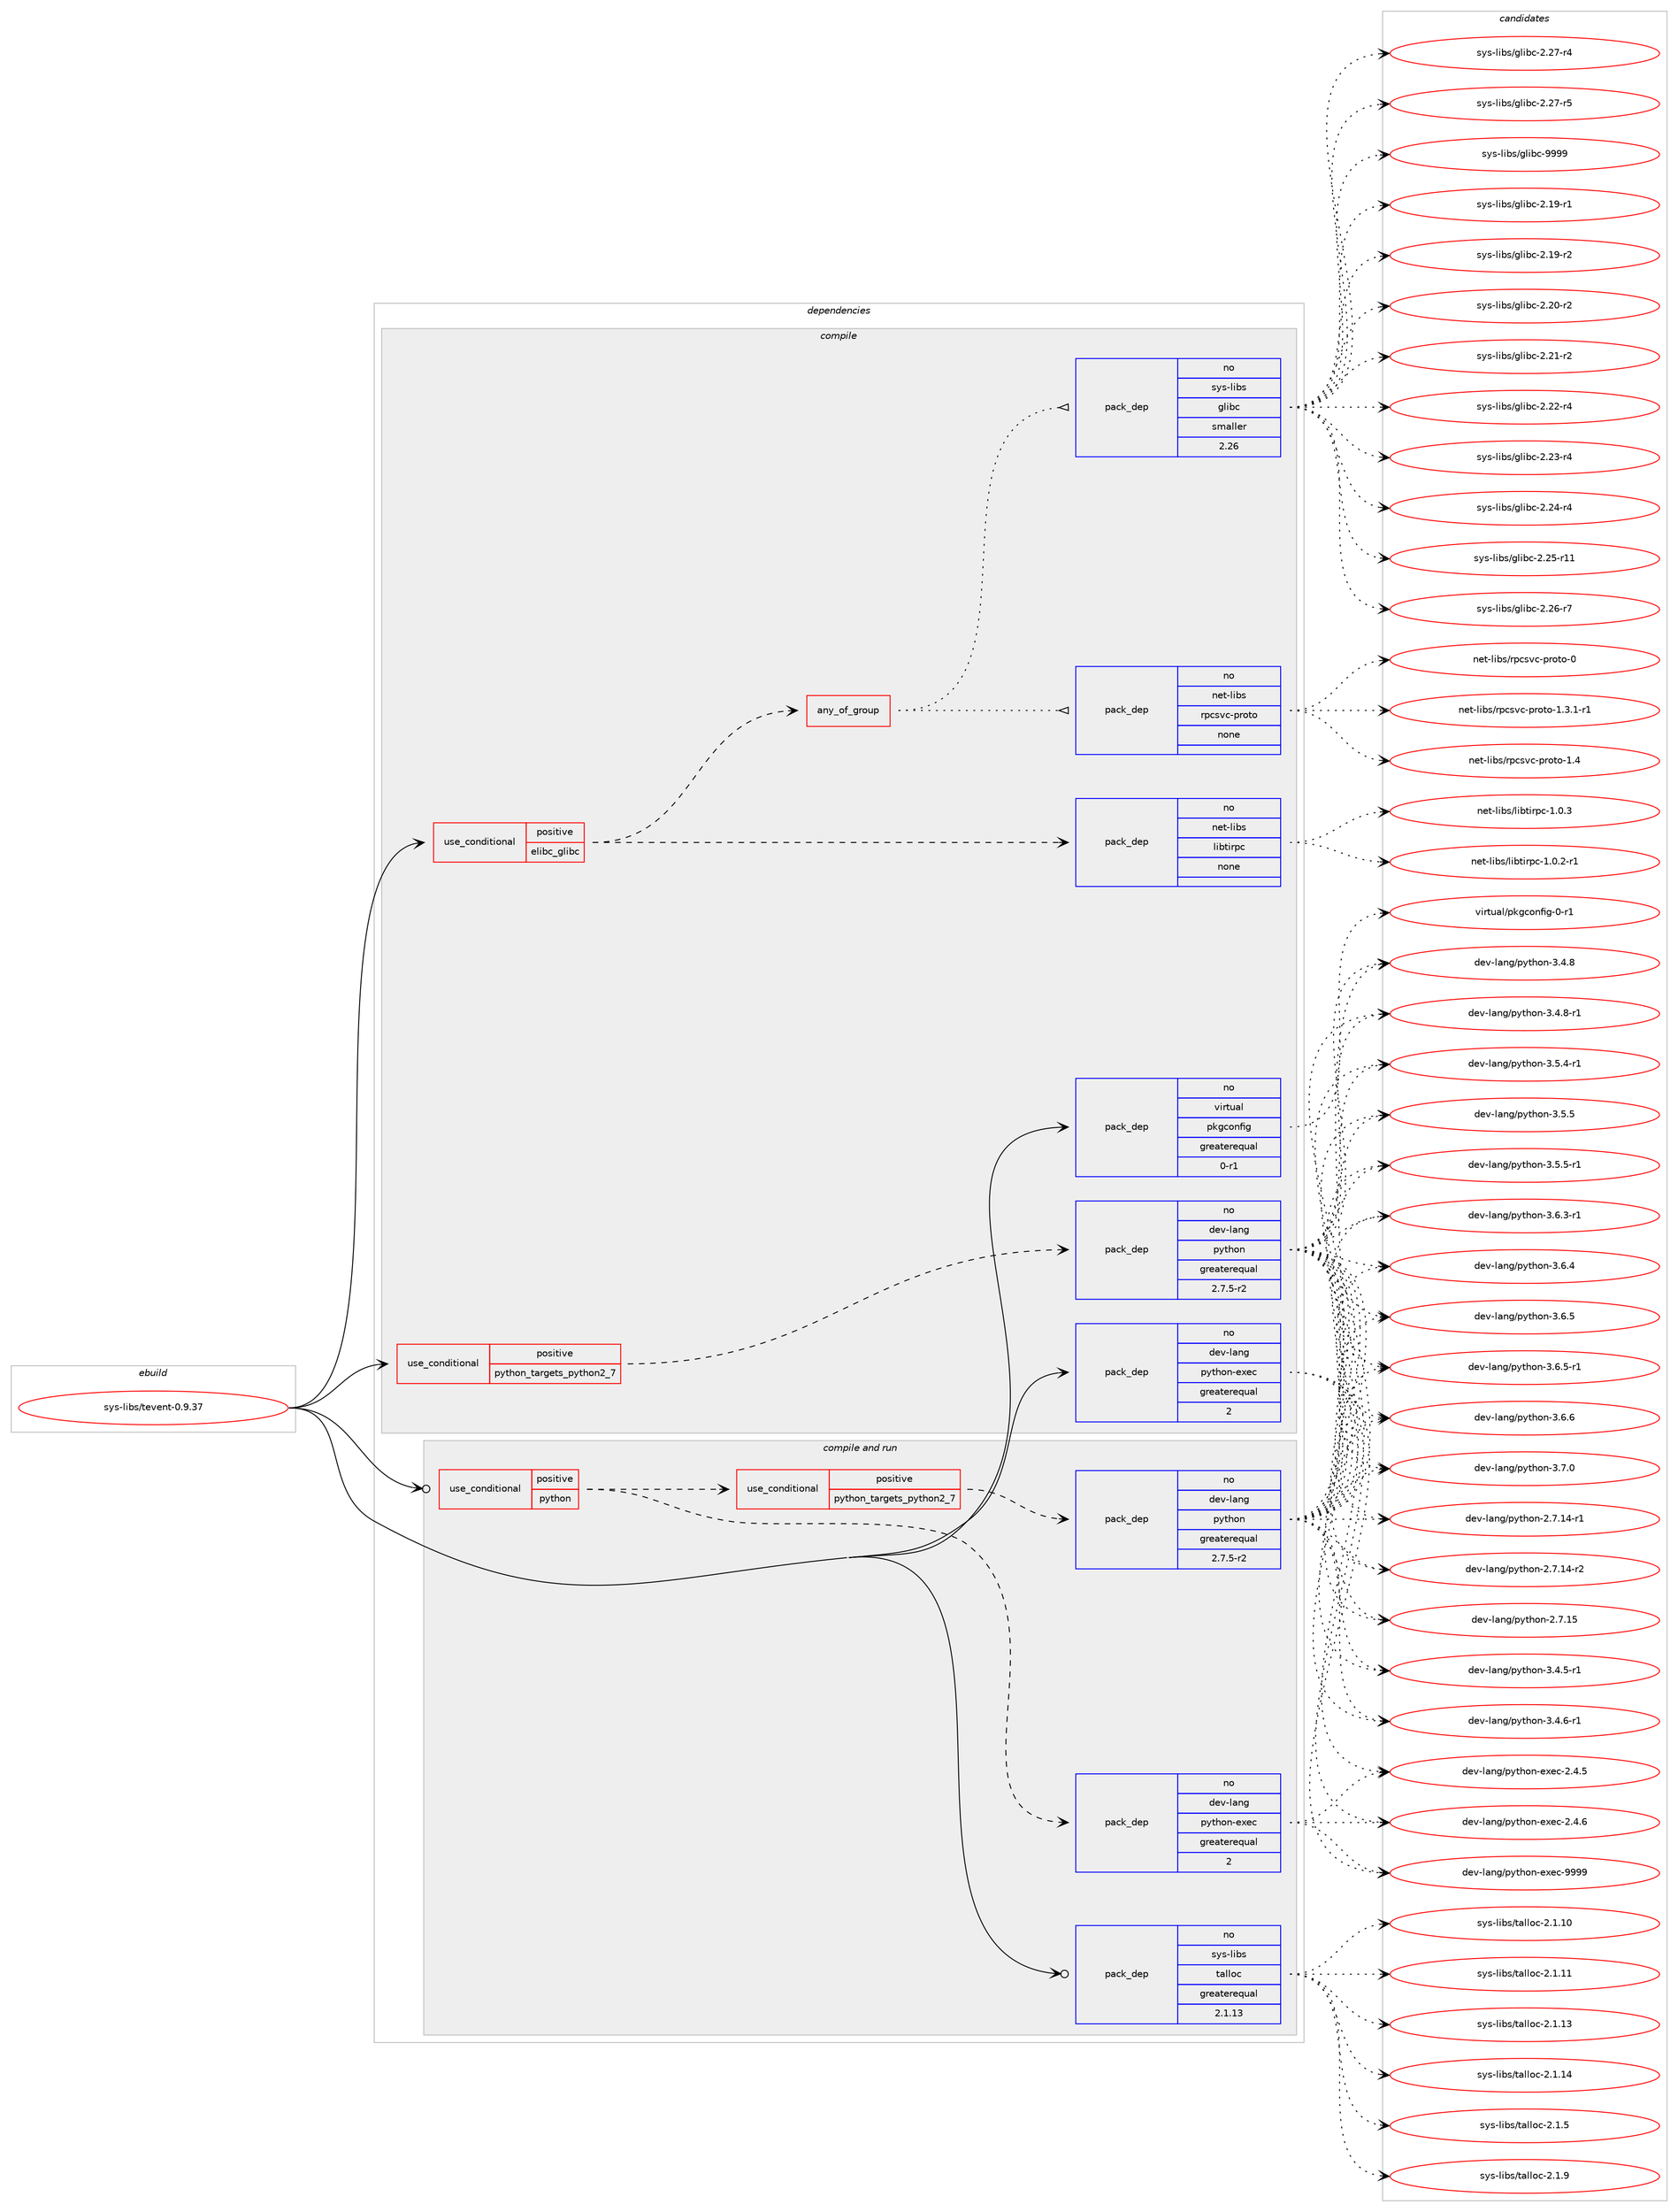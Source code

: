 digraph prolog {

# *************
# Graph options
# *************

newrank=true;
concentrate=true;
compound=true;
graph [rankdir=LR,fontname=Helvetica,fontsize=10,ranksep=1.5];#, ranksep=2.5, nodesep=0.2];
edge  [arrowhead=vee];
node  [fontname=Helvetica,fontsize=10];

# **********
# The ebuild
# **********

subgraph cluster_leftcol {
color=gray;
rank=same;
label=<<i>ebuild</i>>;
id [label="sys-libs/tevent-0.9.37", color=red, width=4, href="../sys-libs/tevent-0.9.37.svg"];
}

# ****************
# The dependencies
# ****************

subgraph cluster_midcol {
color=gray;
label=<<i>dependencies</i>>;
subgraph cluster_compile {
fillcolor="#eeeeee";
style=filled;
label=<<i>compile</i>>;
subgraph cond696 {
dependency3721 [label=<<TABLE BORDER="0" CELLBORDER="1" CELLSPACING="0" CELLPADDING="4"><TR><TD ROWSPAN="3" CELLPADDING="10">use_conditional</TD></TR><TR><TD>positive</TD></TR><TR><TD>elibc_glibc</TD></TR></TABLE>>, shape=none, color=red];
subgraph pack2970 {
dependency3722 [label=<<TABLE BORDER="0" CELLBORDER="1" CELLSPACING="0" CELLPADDING="4" WIDTH="220"><TR><TD ROWSPAN="6" CELLPADDING="30">pack_dep</TD></TR><TR><TD WIDTH="110">no</TD></TR><TR><TD>net-libs</TD></TR><TR><TD>libtirpc</TD></TR><TR><TD>none</TD></TR><TR><TD></TD></TR></TABLE>>, shape=none, color=blue];
}
dependency3721:e -> dependency3722:w [weight=20,style="dashed",arrowhead="vee"];
subgraph any55 {
dependency3723 [label=<<TABLE BORDER="0" CELLBORDER="1" CELLSPACING="0" CELLPADDING="4"><TR><TD CELLPADDING="10">any_of_group</TD></TR></TABLE>>, shape=none, color=red];subgraph pack2971 {
dependency3724 [label=<<TABLE BORDER="0" CELLBORDER="1" CELLSPACING="0" CELLPADDING="4" WIDTH="220"><TR><TD ROWSPAN="6" CELLPADDING="30">pack_dep</TD></TR><TR><TD WIDTH="110">no</TD></TR><TR><TD>net-libs</TD></TR><TR><TD>rpcsvc-proto</TD></TR><TR><TD>none</TD></TR><TR><TD></TD></TR></TABLE>>, shape=none, color=blue];
}
dependency3723:e -> dependency3724:w [weight=20,style="dotted",arrowhead="oinv"];
subgraph pack2972 {
dependency3725 [label=<<TABLE BORDER="0" CELLBORDER="1" CELLSPACING="0" CELLPADDING="4" WIDTH="220"><TR><TD ROWSPAN="6" CELLPADDING="30">pack_dep</TD></TR><TR><TD WIDTH="110">no</TD></TR><TR><TD>sys-libs</TD></TR><TR><TD>glibc</TD></TR><TR><TD>smaller</TD></TR><TR><TD>2.26</TD></TR></TABLE>>, shape=none, color=blue];
}
dependency3723:e -> dependency3725:w [weight=20,style="dotted",arrowhead="oinv"];
}
dependency3721:e -> dependency3723:w [weight=20,style="dashed",arrowhead="vee"];
}
id:e -> dependency3721:w [weight=20,style="solid",arrowhead="vee"];
subgraph cond697 {
dependency3726 [label=<<TABLE BORDER="0" CELLBORDER="1" CELLSPACING="0" CELLPADDING="4"><TR><TD ROWSPAN="3" CELLPADDING="10">use_conditional</TD></TR><TR><TD>positive</TD></TR><TR><TD>python_targets_python2_7</TD></TR></TABLE>>, shape=none, color=red];
subgraph pack2973 {
dependency3727 [label=<<TABLE BORDER="0" CELLBORDER="1" CELLSPACING="0" CELLPADDING="4" WIDTH="220"><TR><TD ROWSPAN="6" CELLPADDING="30">pack_dep</TD></TR><TR><TD WIDTH="110">no</TD></TR><TR><TD>dev-lang</TD></TR><TR><TD>python</TD></TR><TR><TD>greaterequal</TD></TR><TR><TD>2.7.5-r2</TD></TR></TABLE>>, shape=none, color=blue];
}
dependency3726:e -> dependency3727:w [weight=20,style="dashed",arrowhead="vee"];
}
id:e -> dependency3726:w [weight=20,style="solid",arrowhead="vee"];
subgraph pack2974 {
dependency3728 [label=<<TABLE BORDER="0" CELLBORDER="1" CELLSPACING="0" CELLPADDING="4" WIDTH="220"><TR><TD ROWSPAN="6" CELLPADDING="30">pack_dep</TD></TR><TR><TD WIDTH="110">no</TD></TR><TR><TD>dev-lang</TD></TR><TR><TD>python-exec</TD></TR><TR><TD>greaterequal</TD></TR><TR><TD>2</TD></TR></TABLE>>, shape=none, color=blue];
}
id:e -> dependency3728:w [weight=20,style="solid",arrowhead="vee"];
subgraph pack2975 {
dependency3729 [label=<<TABLE BORDER="0" CELLBORDER="1" CELLSPACING="0" CELLPADDING="4" WIDTH="220"><TR><TD ROWSPAN="6" CELLPADDING="30">pack_dep</TD></TR><TR><TD WIDTH="110">no</TD></TR><TR><TD>virtual</TD></TR><TR><TD>pkgconfig</TD></TR><TR><TD>greaterequal</TD></TR><TR><TD>0-r1</TD></TR></TABLE>>, shape=none, color=blue];
}
id:e -> dependency3729:w [weight=20,style="solid",arrowhead="vee"];
}
subgraph cluster_compileandrun {
fillcolor="#eeeeee";
style=filled;
label=<<i>compile and run</i>>;
subgraph cond698 {
dependency3730 [label=<<TABLE BORDER="0" CELLBORDER="1" CELLSPACING="0" CELLPADDING="4"><TR><TD ROWSPAN="3" CELLPADDING="10">use_conditional</TD></TR><TR><TD>positive</TD></TR><TR><TD>python</TD></TR></TABLE>>, shape=none, color=red];
subgraph cond699 {
dependency3731 [label=<<TABLE BORDER="0" CELLBORDER="1" CELLSPACING="0" CELLPADDING="4"><TR><TD ROWSPAN="3" CELLPADDING="10">use_conditional</TD></TR><TR><TD>positive</TD></TR><TR><TD>python_targets_python2_7</TD></TR></TABLE>>, shape=none, color=red];
subgraph pack2976 {
dependency3732 [label=<<TABLE BORDER="0" CELLBORDER="1" CELLSPACING="0" CELLPADDING="4" WIDTH="220"><TR><TD ROWSPAN="6" CELLPADDING="30">pack_dep</TD></TR><TR><TD WIDTH="110">no</TD></TR><TR><TD>dev-lang</TD></TR><TR><TD>python</TD></TR><TR><TD>greaterequal</TD></TR><TR><TD>2.7.5-r2</TD></TR></TABLE>>, shape=none, color=blue];
}
dependency3731:e -> dependency3732:w [weight=20,style="dashed",arrowhead="vee"];
}
dependency3730:e -> dependency3731:w [weight=20,style="dashed",arrowhead="vee"];
subgraph pack2977 {
dependency3733 [label=<<TABLE BORDER="0" CELLBORDER="1" CELLSPACING="0" CELLPADDING="4" WIDTH="220"><TR><TD ROWSPAN="6" CELLPADDING="30">pack_dep</TD></TR><TR><TD WIDTH="110">no</TD></TR><TR><TD>dev-lang</TD></TR><TR><TD>python-exec</TD></TR><TR><TD>greaterequal</TD></TR><TR><TD>2</TD></TR></TABLE>>, shape=none, color=blue];
}
dependency3730:e -> dependency3733:w [weight=20,style="dashed",arrowhead="vee"];
}
id:e -> dependency3730:w [weight=20,style="solid",arrowhead="odotvee"];
subgraph pack2978 {
dependency3734 [label=<<TABLE BORDER="0" CELLBORDER="1" CELLSPACING="0" CELLPADDING="4" WIDTH="220"><TR><TD ROWSPAN="6" CELLPADDING="30">pack_dep</TD></TR><TR><TD WIDTH="110">no</TD></TR><TR><TD>sys-libs</TD></TR><TR><TD>talloc</TD></TR><TR><TD>greaterequal</TD></TR><TR><TD>2.1.13</TD></TR></TABLE>>, shape=none, color=blue];
}
id:e -> dependency3734:w [weight=20,style="solid",arrowhead="odotvee"];
}
subgraph cluster_run {
fillcolor="#eeeeee";
style=filled;
label=<<i>run</i>>;
}
}

# **************
# The candidates
# **************

subgraph cluster_choices {
rank=same;
color=gray;
label=<<i>candidates</i>>;

subgraph choice2970 {
color=black;
nodesep=1;
choice11010111645108105981154710810598116105114112994549464846504511449 [label="net-libs/libtirpc-1.0.2-r1", color=red, width=4,href="../net-libs/libtirpc-1.0.2-r1.svg"];
choice1101011164510810598115471081059811610511411299454946484651 [label="net-libs/libtirpc-1.0.3", color=red, width=4,href="../net-libs/libtirpc-1.0.3.svg"];
dependency3722:e -> choice11010111645108105981154710810598116105114112994549464846504511449:w [style=dotted,weight="100"];
dependency3722:e -> choice1101011164510810598115471081059811610511411299454946484651:w [style=dotted,weight="100"];
}
subgraph choice2971 {
color=black;
nodesep=1;
choice1101011164510810598115471141129911511899451121141111161114548 [label="net-libs/rpcsvc-proto-0", color=red, width=4,href="../net-libs/rpcsvc-proto-0.svg"];
choice1101011164510810598115471141129911511899451121141111161114549465146494511449 [label="net-libs/rpcsvc-proto-1.3.1-r1", color=red, width=4,href="../net-libs/rpcsvc-proto-1.3.1-r1.svg"];
choice11010111645108105981154711411299115118994511211411111611145494652 [label="net-libs/rpcsvc-proto-1.4", color=red, width=4,href="../net-libs/rpcsvc-proto-1.4.svg"];
dependency3724:e -> choice1101011164510810598115471141129911511899451121141111161114548:w [style=dotted,weight="100"];
dependency3724:e -> choice1101011164510810598115471141129911511899451121141111161114549465146494511449:w [style=dotted,weight="100"];
dependency3724:e -> choice11010111645108105981154711411299115118994511211411111611145494652:w [style=dotted,weight="100"];
}
subgraph choice2972 {
color=black;
nodesep=1;
choice115121115451081059811547103108105989945504649574511449 [label="sys-libs/glibc-2.19-r1", color=red, width=4,href="../sys-libs/glibc-2.19-r1.svg"];
choice115121115451081059811547103108105989945504649574511450 [label="sys-libs/glibc-2.19-r2", color=red, width=4,href="../sys-libs/glibc-2.19-r2.svg"];
choice115121115451081059811547103108105989945504650484511450 [label="sys-libs/glibc-2.20-r2", color=red, width=4,href="../sys-libs/glibc-2.20-r2.svg"];
choice115121115451081059811547103108105989945504650494511450 [label="sys-libs/glibc-2.21-r2", color=red, width=4,href="../sys-libs/glibc-2.21-r2.svg"];
choice115121115451081059811547103108105989945504650504511452 [label="sys-libs/glibc-2.22-r4", color=red, width=4,href="../sys-libs/glibc-2.22-r4.svg"];
choice115121115451081059811547103108105989945504650514511452 [label="sys-libs/glibc-2.23-r4", color=red, width=4,href="../sys-libs/glibc-2.23-r4.svg"];
choice115121115451081059811547103108105989945504650524511452 [label="sys-libs/glibc-2.24-r4", color=red, width=4,href="../sys-libs/glibc-2.24-r4.svg"];
choice11512111545108105981154710310810598994550465053451144949 [label="sys-libs/glibc-2.25-r11", color=red, width=4,href="../sys-libs/glibc-2.25-r11.svg"];
choice115121115451081059811547103108105989945504650544511455 [label="sys-libs/glibc-2.26-r7", color=red, width=4,href="../sys-libs/glibc-2.26-r7.svg"];
choice115121115451081059811547103108105989945504650554511452 [label="sys-libs/glibc-2.27-r4", color=red, width=4,href="../sys-libs/glibc-2.27-r4.svg"];
choice115121115451081059811547103108105989945504650554511453 [label="sys-libs/glibc-2.27-r5", color=red, width=4,href="../sys-libs/glibc-2.27-r5.svg"];
choice11512111545108105981154710310810598994557575757 [label="sys-libs/glibc-9999", color=red, width=4,href="../sys-libs/glibc-9999.svg"];
dependency3725:e -> choice115121115451081059811547103108105989945504649574511449:w [style=dotted,weight="100"];
dependency3725:e -> choice115121115451081059811547103108105989945504649574511450:w [style=dotted,weight="100"];
dependency3725:e -> choice115121115451081059811547103108105989945504650484511450:w [style=dotted,weight="100"];
dependency3725:e -> choice115121115451081059811547103108105989945504650494511450:w [style=dotted,weight="100"];
dependency3725:e -> choice115121115451081059811547103108105989945504650504511452:w [style=dotted,weight="100"];
dependency3725:e -> choice115121115451081059811547103108105989945504650514511452:w [style=dotted,weight="100"];
dependency3725:e -> choice115121115451081059811547103108105989945504650524511452:w [style=dotted,weight="100"];
dependency3725:e -> choice11512111545108105981154710310810598994550465053451144949:w [style=dotted,weight="100"];
dependency3725:e -> choice115121115451081059811547103108105989945504650544511455:w [style=dotted,weight="100"];
dependency3725:e -> choice115121115451081059811547103108105989945504650554511452:w [style=dotted,weight="100"];
dependency3725:e -> choice115121115451081059811547103108105989945504650554511453:w [style=dotted,weight="100"];
dependency3725:e -> choice11512111545108105981154710310810598994557575757:w [style=dotted,weight="100"];
}
subgraph choice2973 {
color=black;
nodesep=1;
choice100101118451089711010347112121116104111110455046554649524511449 [label="dev-lang/python-2.7.14-r1", color=red, width=4,href="../dev-lang/python-2.7.14-r1.svg"];
choice100101118451089711010347112121116104111110455046554649524511450 [label="dev-lang/python-2.7.14-r2", color=red, width=4,href="../dev-lang/python-2.7.14-r2.svg"];
choice10010111845108971101034711212111610411111045504655464953 [label="dev-lang/python-2.7.15", color=red, width=4,href="../dev-lang/python-2.7.15.svg"];
choice1001011184510897110103471121211161041111104551465246534511449 [label="dev-lang/python-3.4.5-r1", color=red, width=4,href="../dev-lang/python-3.4.5-r1.svg"];
choice1001011184510897110103471121211161041111104551465246544511449 [label="dev-lang/python-3.4.6-r1", color=red, width=4,href="../dev-lang/python-3.4.6-r1.svg"];
choice100101118451089711010347112121116104111110455146524656 [label="dev-lang/python-3.4.8", color=red, width=4,href="../dev-lang/python-3.4.8.svg"];
choice1001011184510897110103471121211161041111104551465246564511449 [label="dev-lang/python-3.4.8-r1", color=red, width=4,href="../dev-lang/python-3.4.8-r1.svg"];
choice1001011184510897110103471121211161041111104551465346524511449 [label="dev-lang/python-3.5.4-r1", color=red, width=4,href="../dev-lang/python-3.5.4-r1.svg"];
choice100101118451089711010347112121116104111110455146534653 [label="dev-lang/python-3.5.5", color=red, width=4,href="../dev-lang/python-3.5.5.svg"];
choice1001011184510897110103471121211161041111104551465346534511449 [label="dev-lang/python-3.5.5-r1", color=red, width=4,href="../dev-lang/python-3.5.5-r1.svg"];
choice1001011184510897110103471121211161041111104551465446514511449 [label="dev-lang/python-3.6.3-r1", color=red, width=4,href="../dev-lang/python-3.6.3-r1.svg"];
choice100101118451089711010347112121116104111110455146544652 [label="dev-lang/python-3.6.4", color=red, width=4,href="../dev-lang/python-3.6.4.svg"];
choice100101118451089711010347112121116104111110455146544653 [label="dev-lang/python-3.6.5", color=red, width=4,href="../dev-lang/python-3.6.5.svg"];
choice1001011184510897110103471121211161041111104551465446534511449 [label="dev-lang/python-3.6.5-r1", color=red, width=4,href="../dev-lang/python-3.6.5-r1.svg"];
choice100101118451089711010347112121116104111110455146544654 [label="dev-lang/python-3.6.6", color=red, width=4,href="../dev-lang/python-3.6.6.svg"];
choice100101118451089711010347112121116104111110455146554648 [label="dev-lang/python-3.7.0", color=red, width=4,href="../dev-lang/python-3.7.0.svg"];
dependency3727:e -> choice100101118451089711010347112121116104111110455046554649524511449:w [style=dotted,weight="100"];
dependency3727:e -> choice100101118451089711010347112121116104111110455046554649524511450:w [style=dotted,weight="100"];
dependency3727:e -> choice10010111845108971101034711212111610411111045504655464953:w [style=dotted,weight="100"];
dependency3727:e -> choice1001011184510897110103471121211161041111104551465246534511449:w [style=dotted,weight="100"];
dependency3727:e -> choice1001011184510897110103471121211161041111104551465246544511449:w [style=dotted,weight="100"];
dependency3727:e -> choice100101118451089711010347112121116104111110455146524656:w [style=dotted,weight="100"];
dependency3727:e -> choice1001011184510897110103471121211161041111104551465246564511449:w [style=dotted,weight="100"];
dependency3727:e -> choice1001011184510897110103471121211161041111104551465346524511449:w [style=dotted,weight="100"];
dependency3727:e -> choice100101118451089711010347112121116104111110455146534653:w [style=dotted,weight="100"];
dependency3727:e -> choice1001011184510897110103471121211161041111104551465346534511449:w [style=dotted,weight="100"];
dependency3727:e -> choice1001011184510897110103471121211161041111104551465446514511449:w [style=dotted,weight="100"];
dependency3727:e -> choice100101118451089711010347112121116104111110455146544652:w [style=dotted,weight="100"];
dependency3727:e -> choice100101118451089711010347112121116104111110455146544653:w [style=dotted,weight="100"];
dependency3727:e -> choice1001011184510897110103471121211161041111104551465446534511449:w [style=dotted,weight="100"];
dependency3727:e -> choice100101118451089711010347112121116104111110455146544654:w [style=dotted,weight="100"];
dependency3727:e -> choice100101118451089711010347112121116104111110455146554648:w [style=dotted,weight="100"];
}
subgraph choice2974 {
color=black;
nodesep=1;
choice1001011184510897110103471121211161041111104510112010199455046524653 [label="dev-lang/python-exec-2.4.5", color=red, width=4,href="../dev-lang/python-exec-2.4.5.svg"];
choice1001011184510897110103471121211161041111104510112010199455046524654 [label="dev-lang/python-exec-2.4.6", color=red, width=4,href="../dev-lang/python-exec-2.4.6.svg"];
choice10010111845108971101034711212111610411111045101120101994557575757 [label="dev-lang/python-exec-9999", color=red, width=4,href="../dev-lang/python-exec-9999.svg"];
dependency3728:e -> choice1001011184510897110103471121211161041111104510112010199455046524653:w [style=dotted,weight="100"];
dependency3728:e -> choice1001011184510897110103471121211161041111104510112010199455046524654:w [style=dotted,weight="100"];
dependency3728:e -> choice10010111845108971101034711212111610411111045101120101994557575757:w [style=dotted,weight="100"];
}
subgraph choice2975 {
color=black;
nodesep=1;
choice11810511411611797108471121071039911111010210510345484511449 [label="virtual/pkgconfig-0-r1", color=red, width=4,href="../virtual/pkgconfig-0-r1.svg"];
dependency3729:e -> choice11810511411611797108471121071039911111010210510345484511449:w [style=dotted,weight="100"];
}
subgraph choice2976 {
color=black;
nodesep=1;
choice100101118451089711010347112121116104111110455046554649524511449 [label="dev-lang/python-2.7.14-r1", color=red, width=4,href="../dev-lang/python-2.7.14-r1.svg"];
choice100101118451089711010347112121116104111110455046554649524511450 [label="dev-lang/python-2.7.14-r2", color=red, width=4,href="../dev-lang/python-2.7.14-r2.svg"];
choice10010111845108971101034711212111610411111045504655464953 [label="dev-lang/python-2.7.15", color=red, width=4,href="../dev-lang/python-2.7.15.svg"];
choice1001011184510897110103471121211161041111104551465246534511449 [label="dev-lang/python-3.4.5-r1", color=red, width=4,href="../dev-lang/python-3.4.5-r1.svg"];
choice1001011184510897110103471121211161041111104551465246544511449 [label="dev-lang/python-3.4.6-r1", color=red, width=4,href="../dev-lang/python-3.4.6-r1.svg"];
choice100101118451089711010347112121116104111110455146524656 [label="dev-lang/python-3.4.8", color=red, width=4,href="../dev-lang/python-3.4.8.svg"];
choice1001011184510897110103471121211161041111104551465246564511449 [label="dev-lang/python-3.4.8-r1", color=red, width=4,href="../dev-lang/python-3.4.8-r1.svg"];
choice1001011184510897110103471121211161041111104551465346524511449 [label="dev-lang/python-3.5.4-r1", color=red, width=4,href="../dev-lang/python-3.5.4-r1.svg"];
choice100101118451089711010347112121116104111110455146534653 [label="dev-lang/python-3.5.5", color=red, width=4,href="../dev-lang/python-3.5.5.svg"];
choice1001011184510897110103471121211161041111104551465346534511449 [label="dev-lang/python-3.5.5-r1", color=red, width=4,href="../dev-lang/python-3.5.5-r1.svg"];
choice1001011184510897110103471121211161041111104551465446514511449 [label="dev-lang/python-3.6.3-r1", color=red, width=4,href="../dev-lang/python-3.6.3-r1.svg"];
choice100101118451089711010347112121116104111110455146544652 [label="dev-lang/python-3.6.4", color=red, width=4,href="../dev-lang/python-3.6.4.svg"];
choice100101118451089711010347112121116104111110455146544653 [label="dev-lang/python-3.6.5", color=red, width=4,href="../dev-lang/python-3.6.5.svg"];
choice1001011184510897110103471121211161041111104551465446534511449 [label="dev-lang/python-3.6.5-r1", color=red, width=4,href="../dev-lang/python-3.6.5-r1.svg"];
choice100101118451089711010347112121116104111110455146544654 [label="dev-lang/python-3.6.6", color=red, width=4,href="../dev-lang/python-3.6.6.svg"];
choice100101118451089711010347112121116104111110455146554648 [label="dev-lang/python-3.7.0", color=red, width=4,href="../dev-lang/python-3.7.0.svg"];
dependency3732:e -> choice100101118451089711010347112121116104111110455046554649524511449:w [style=dotted,weight="100"];
dependency3732:e -> choice100101118451089711010347112121116104111110455046554649524511450:w [style=dotted,weight="100"];
dependency3732:e -> choice10010111845108971101034711212111610411111045504655464953:w [style=dotted,weight="100"];
dependency3732:e -> choice1001011184510897110103471121211161041111104551465246534511449:w [style=dotted,weight="100"];
dependency3732:e -> choice1001011184510897110103471121211161041111104551465246544511449:w [style=dotted,weight="100"];
dependency3732:e -> choice100101118451089711010347112121116104111110455146524656:w [style=dotted,weight="100"];
dependency3732:e -> choice1001011184510897110103471121211161041111104551465246564511449:w [style=dotted,weight="100"];
dependency3732:e -> choice1001011184510897110103471121211161041111104551465346524511449:w [style=dotted,weight="100"];
dependency3732:e -> choice100101118451089711010347112121116104111110455146534653:w [style=dotted,weight="100"];
dependency3732:e -> choice1001011184510897110103471121211161041111104551465346534511449:w [style=dotted,weight="100"];
dependency3732:e -> choice1001011184510897110103471121211161041111104551465446514511449:w [style=dotted,weight="100"];
dependency3732:e -> choice100101118451089711010347112121116104111110455146544652:w [style=dotted,weight="100"];
dependency3732:e -> choice100101118451089711010347112121116104111110455146544653:w [style=dotted,weight="100"];
dependency3732:e -> choice1001011184510897110103471121211161041111104551465446534511449:w [style=dotted,weight="100"];
dependency3732:e -> choice100101118451089711010347112121116104111110455146544654:w [style=dotted,weight="100"];
dependency3732:e -> choice100101118451089711010347112121116104111110455146554648:w [style=dotted,weight="100"];
}
subgraph choice2977 {
color=black;
nodesep=1;
choice1001011184510897110103471121211161041111104510112010199455046524653 [label="dev-lang/python-exec-2.4.5", color=red, width=4,href="../dev-lang/python-exec-2.4.5.svg"];
choice1001011184510897110103471121211161041111104510112010199455046524654 [label="dev-lang/python-exec-2.4.6", color=red, width=4,href="../dev-lang/python-exec-2.4.6.svg"];
choice10010111845108971101034711212111610411111045101120101994557575757 [label="dev-lang/python-exec-9999", color=red, width=4,href="../dev-lang/python-exec-9999.svg"];
dependency3733:e -> choice1001011184510897110103471121211161041111104510112010199455046524653:w [style=dotted,weight="100"];
dependency3733:e -> choice1001011184510897110103471121211161041111104510112010199455046524654:w [style=dotted,weight="100"];
dependency3733:e -> choice10010111845108971101034711212111610411111045101120101994557575757:w [style=dotted,weight="100"];
}
subgraph choice2978 {
color=black;
nodesep=1;
choice115121115451081059811547116971081081119945504649464948 [label="sys-libs/talloc-2.1.10", color=red, width=4,href="../sys-libs/talloc-2.1.10.svg"];
choice115121115451081059811547116971081081119945504649464949 [label="sys-libs/talloc-2.1.11", color=red, width=4,href="../sys-libs/talloc-2.1.11.svg"];
choice115121115451081059811547116971081081119945504649464951 [label="sys-libs/talloc-2.1.13", color=red, width=4,href="../sys-libs/talloc-2.1.13.svg"];
choice115121115451081059811547116971081081119945504649464952 [label="sys-libs/talloc-2.1.14", color=red, width=4,href="../sys-libs/talloc-2.1.14.svg"];
choice1151211154510810598115471169710810811199455046494653 [label="sys-libs/talloc-2.1.5", color=red, width=4,href="../sys-libs/talloc-2.1.5.svg"];
choice1151211154510810598115471169710810811199455046494657 [label="sys-libs/talloc-2.1.9", color=red, width=4,href="../sys-libs/talloc-2.1.9.svg"];
dependency3734:e -> choice115121115451081059811547116971081081119945504649464948:w [style=dotted,weight="100"];
dependency3734:e -> choice115121115451081059811547116971081081119945504649464949:w [style=dotted,weight="100"];
dependency3734:e -> choice115121115451081059811547116971081081119945504649464951:w [style=dotted,weight="100"];
dependency3734:e -> choice115121115451081059811547116971081081119945504649464952:w [style=dotted,weight="100"];
dependency3734:e -> choice1151211154510810598115471169710810811199455046494653:w [style=dotted,weight="100"];
dependency3734:e -> choice1151211154510810598115471169710810811199455046494657:w [style=dotted,weight="100"];
}
}

}
